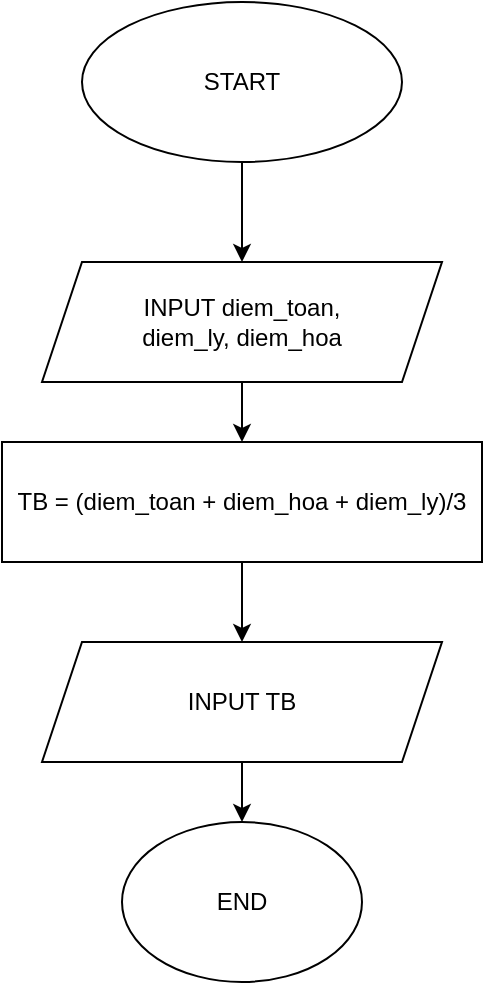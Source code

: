 <mxfile version="20.8.15" type="device"><diagram name="Page-1" id="o3Mrtf2Ib4SBNtOvKGTQ"><mxGraphModel dx="1434" dy="796" grid="1" gridSize="10" guides="1" tooltips="1" connect="1" arrows="1" fold="1" page="1" pageScale="1" pageWidth="850" pageHeight="1100" math="0" shadow="0"><root><mxCell id="0"/><mxCell id="1" parent="0"/><mxCell id="RGxpXsQVFiRAHCpXNeuR-8" value="" style="edgeStyle=orthogonalEdgeStyle;rounded=0;orthogonalLoop=1;jettySize=auto;html=1;" edge="1" parent="1" source="RGxpXsQVFiRAHCpXNeuR-3" target="RGxpXsQVFiRAHCpXNeuR-4"><mxGeometry relative="1" as="geometry"/></mxCell><mxCell id="RGxpXsQVFiRAHCpXNeuR-3" value="START" style="ellipse;whiteSpace=wrap;html=1;" vertex="1" parent="1"><mxGeometry x="360" y="40" width="160" height="80" as="geometry"/></mxCell><mxCell id="RGxpXsQVFiRAHCpXNeuR-6" value="" style="edgeStyle=orthogonalEdgeStyle;rounded=0;orthogonalLoop=1;jettySize=auto;html=1;" edge="1" parent="1" source="RGxpXsQVFiRAHCpXNeuR-4" target="RGxpXsQVFiRAHCpXNeuR-5"><mxGeometry relative="1" as="geometry"/></mxCell><mxCell id="RGxpXsQVFiRAHCpXNeuR-4" value="INPUT diem_toan,&lt;br&gt;diem_ly, diem_hoa" style="shape=parallelogram;perimeter=parallelogramPerimeter;whiteSpace=wrap;html=1;fixedSize=1;" vertex="1" parent="1"><mxGeometry x="340" y="170" width="200" height="60" as="geometry"/></mxCell><mxCell id="RGxpXsQVFiRAHCpXNeuR-9" style="edgeStyle=orthogonalEdgeStyle;rounded=0;orthogonalLoop=1;jettySize=auto;html=1;exitX=0.5;exitY=0;exitDx=0;exitDy=0;" edge="1" parent="1" source="RGxpXsQVFiRAHCpXNeuR-5"><mxGeometry relative="1" as="geometry"><mxPoint x="440" y="280" as="targetPoint"/></mxGeometry></mxCell><mxCell id="RGxpXsQVFiRAHCpXNeuR-11" value="" style="edgeStyle=orthogonalEdgeStyle;rounded=0;orthogonalLoop=1;jettySize=auto;html=1;" edge="1" parent="1" source="RGxpXsQVFiRAHCpXNeuR-5" target="RGxpXsQVFiRAHCpXNeuR-10"><mxGeometry relative="1" as="geometry"/></mxCell><mxCell id="RGxpXsQVFiRAHCpXNeuR-5" value="TB = (diem_toan + diem_hoa + diem_ly)/3" style="whiteSpace=wrap;html=1;" vertex="1" parent="1"><mxGeometry x="320" y="260" width="240" height="60" as="geometry"/></mxCell><mxCell id="RGxpXsQVFiRAHCpXNeuR-13" value="" style="edgeStyle=orthogonalEdgeStyle;rounded=0;orthogonalLoop=1;jettySize=auto;html=1;" edge="1" parent="1" source="RGxpXsQVFiRAHCpXNeuR-10" target="RGxpXsQVFiRAHCpXNeuR-12"><mxGeometry relative="1" as="geometry"/></mxCell><mxCell id="RGxpXsQVFiRAHCpXNeuR-10" value="INPUT TB" style="shape=parallelogram;perimeter=parallelogramPerimeter;whiteSpace=wrap;html=1;fixedSize=1;" vertex="1" parent="1"><mxGeometry x="340" y="360" width="200" height="60" as="geometry"/></mxCell><mxCell id="RGxpXsQVFiRAHCpXNeuR-12" value="END" style="ellipse;whiteSpace=wrap;html=1;" vertex="1" parent="1"><mxGeometry x="380" y="450" width="120" height="80" as="geometry"/></mxCell></root></mxGraphModel></diagram></mxfile>